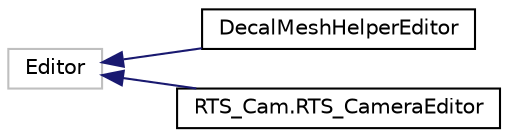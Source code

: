 digraph "Graphical Class Hierarchy"
{
 // LATEX_PDF_SIZE
  edge [fontname="Helvetica",fontsize="10",labelfontname="Helvetica",labelfontsize="10"];
  node [fontname="Helvetica",fontsize="10",shape=record];
  rankdir="LR";
  Node0 [label="Editor",height=0.2,width=0.4,color="grey75", fillcolor="white", style="filled",tooltip=" "];
  Node0 -> Node1 [dir="back",color="midnightblue",fontsize="10",style="solid",fontname="Helvetica"];
  Node1 [label="DecalMeshHelperEditor",height=0.2,width=0.4,color="black", fillcolor="white", style="filled",URL="$class_decal_mesh_helper_editor.html",tooltip=" "];
  Node0 -> Node2 [dir="back",color="midnightblue",fontsize="10",style="solid",fontname="Helvetica"];
  Node2 [label="RTS_Cam.RTS_CameraEditor",height=0.2,width=0.4,color="black", fillcolor="white", style="filled",URL="$class_r_t_s___cam_1_1_r_t_s___camera_editor.html",tooltip=" "];
}
